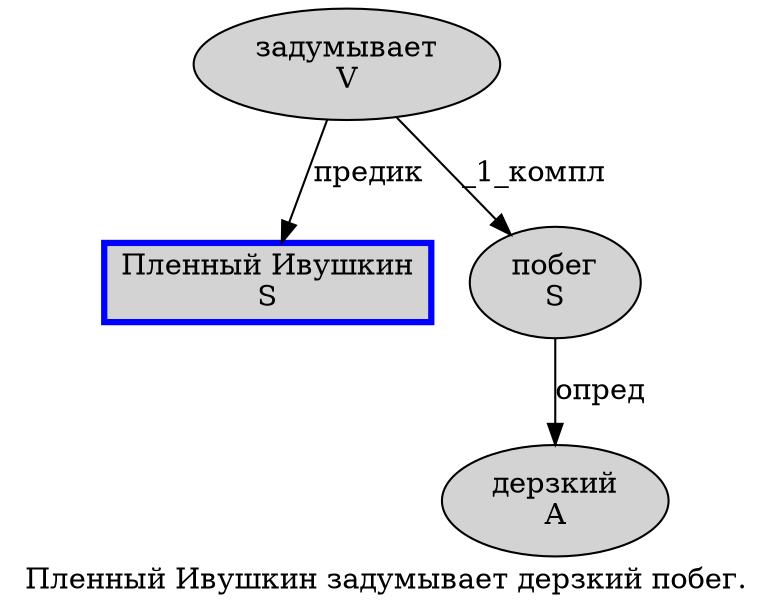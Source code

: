 digraph SENTENCE_1181 {
	graph [label="Пленный Ивушкин задумывает дерзкий побег."]
	node [style=filled]
		0 [label="Пленный Ивушкин
S" color=blue fillcolor=lightgray penwidth=3 shape=box]
		1 [label="задумывает
V" color="" fillcolor=lightgray penwidth=1 shape=ellipse]
		2 [label="дерзкий
A" color="" fillcolor=lightgray penwidth=1 shape=ellipse]
		3 [label="побег
S" color="" fillcolor=lightgray penwidth=1 shape=ellipse]
			1 -> 0 [label="предик"]
			1 -> 3 [label="_1_компл"]
			3 -> 2 [label="опред"]
}